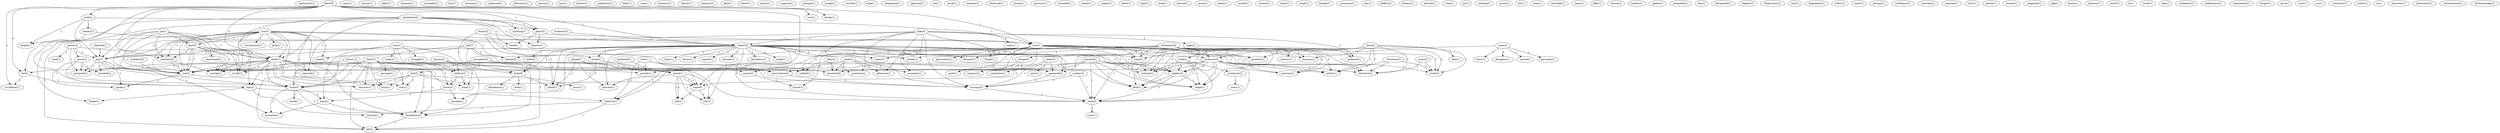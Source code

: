 digraph G {
  dartmouth [ label="dartmouth(1)" ];
  luke [ label="luke(4)" ];
  tomb [ label="tomb(24)" ];
  day [ label="day(7)" ];
  room [ label="room(1)" ];
  night [ label="night(2)" ];
  gathered [ label="gathered(1)" ];
  afternoon [ label="afternoon(1)" ];
  appeared [ label="appeared(4)" ];
  ascension [ label="ascension(1)" ];
  morning [ label="morning(2)" ];
  mountain [ label="mountain(1)" ];
  walked [ label="walked(1)" ];
  carry [ label="carry(1)" ];
  church [ label="church(1)" ];
  affair [ label="affair(1)" ];
  chimney [ label="chimney(2)" ];
  power [ label="power(2)" ];
  grave [ label="grave(2)" ];
  raise [ label="raise(1)" ];
  death [ label="death(7)" ];
  promised [ label="promised(1)" ];
  contradict [ label="contradict(1)" ];
  live [ label="live(1)" ];
  increase [ label="increase(1)" ];
  continued [ label="continued(1)" ];
  knew [ label="knew(9)" ];
  race [ label="race(1)" ];
  betray [ label="betray(1)" ];
  took [ label="took(2)" ];
  place [ label="place(3)" ];
  one [ label="one(2)" ];
  die [ label="die(3)" ];
  age [ label="age(2)" ];
  condemn [ label="condemn(2)" ];
  crucifixion [ label="crucifixion(1)" ];
  city [ label="city(3)" ];
  bitterness [ label="bitterness(1)" ];
  person [ label="person(1)" ];
  rose [ label="rose(1)" ];
  deliver [ label="deliver(1)" ];
  prediction [ label="prediction(1)" ];
  bility [ label="bility(1)" ];
  yale [ label="yale(1)" ];
  entrance [ label="entrance(1)" ];
  clause [ label="clause(1)" ];
  emmaus [ label="emmaus(1)" ];
  died [ label="died(1)" ];
  found [ label="found(2)" ];
  stone [ label="stone(3)" ];
  body [ label="body(9)" ];
  rolled [ label="rolled(1)" ];
  follow [ label="follow(1)" ];
  notice [ label="notice(1)" ];
  suppose [ label="suppose(1)" ];
  attempt [ label="attempt(1)" ];
  joseph [ label="joseph(1)" ];
  revealed [ label="revealed(1)" ];
  truth [ label="truth(5)" ];
  spoke [ label="spoke(1)" ];
  untruth [ label="untruth(1)" ];
  help [ label="help(1)" ];
  reported [ label="reported(1)" ];
  placed [ label="placed(1)" ];
  guard [ label="guard(1)" ];
  prevent [ label="prevent(1)" ];
  guard [ label="guard(1)" ];
  despairing [ label="despairing(1)" ];
  approval [ label="approval(1)" ];
  lie [ label="lie(2)" ];
  mock [ label="mock(1)" ];
  examine [ label="examine(1)" ];
  hitchcock [ label="hitchcock(1)" ];
  closed [ label="closed(1)" ];
  governor [ label="governor(1)" ];
  recorded [ label="recorded(1)" ];
  tianity [ label="tianity(1)" ];
  experience [ label="experience(2)" ];
  reproval [ label="reproval(1)" ];
  anything [ label="anything(1)" ];
  loved [ label="loved(1)" ];
  dearest [ label="dearest(1)" ];
  forget [ label="forget(2)" ];
  go [ label="go(1)" ];
  chief [ label="chief(3)" ];
  crucify [ label="crucify(1)" ];
  rise [ label="rise(1)" ];
  scourge [ label="scourge(1)" ];
  rise [ label="rise(4)" ];
  makes [ label="makes(1)" ];
  letter [ label="letter(1)" ];
  slept [ label="slept(1)" ];
  week [ label="week(1)" ];
  showed [ label="showed(1)" ];
  quote [ label="quote(1)" ];
  evidence [ label="evidence(2)" ];
  reality [ label="reality(1)" ];
  rushed [ label="rushed(1)" ];
  testament [ label="testament(4)" ];
  answer [ label="answer(1)" ];
  scholar [ label="scholar(1)" ];
  comes [ label="comes(1)" ];
  escape [ label="escape(3)" ];
  became [ label="became(2)" ];
  tried [ label="tried(1)" ];
  sarcasm [ label="sarcasm(1)" ];
  question [ label="question(1)" ];
  time [ label="time(3)" ];
  professor [ label="professor(3)" ];
  seminary [ label="seminary(1)" ];
  criticism [ label="criticism(1)" ];
  explain [ label="explain(3)" ];
  author [ label="author(1)" ];
  course [ label="course(2)" ];
  record [ label="record(1)" ];
  field [ label="field(1)" ];
  adopt [ label="adopt(1)" ];
  literature [ label="literature(1)" ];
  went [ label="went(3)" ];
  wrote [ label="wrote(2)" ];
  counsel [ label="counsel(1)" ];
  deny [ label="deny(1)" ];
  histor [ label="histor(1)" ];
  stole [ label="stole(2)" ];
  regard [ label="regard(1)" ];
  become [ label="become(1)" ];
  literalness [ label="literalness(1)" ];
  made [ label="made(1)" ];
  came [ label="came(6)" ];
  mistake [ label="mistake(1)" ];
  reject [ label="reject(1)" ];
  swept [ label="swept(1)" ];
  ionship [ label="ionship(1)" ];
  princeton [ label="princeton(1)" ];
  edu [ label="edu(1)" ];
  son [ label="son(4)" ];
  point [ label="point(1)" ];
  cornerstone [ label="cornerstone(1)" ];
  claimed [ label="claimed(2)" ];
  none [ label="none(2)" ];
  foundation [ label="foundation(2)" ];
  life [ label="life(5)" ];
  history [ label="history(2)" ];
  believe [ label="believe(3)" ];
  steal [ label="steal(1)" ];
  heffern [ label="heffern(1)" ];
  trickery [ label="trickery(1)" ];
  edward [ label="edward(1)" ];
  seals [ label="seals(1)" ];
  responsi [ label="responsi(1)" ];
  myth [ label="myth(1)" ];
  fact [ label="fact(5)" ];
  conclusion [ label="conclusion(1)" ];
  money [ label="money(2)" ];
  taught [ label="taught(1)" ];
  joy [ label="joy(1)" ];
  nothing [ label="nothing(1)" ];
  won [ label="won(1)" ];
  today [ label="today(2)" ];
  brought [ label="brought(1)" ];
  hope [ label="hope(2)" ];
  humanity [ label="humanity(1)" ];
  grant [ label="grant(1)" ];
  sunday [ label="sunday(2)" ];
  yfn [ label="yfn(1)" ];
  man [ label="man(1)" ];
  certitude [ label="certitude(1)" ];
  name [ label="name(1)" ];
  tell [ label="tell(2)" ];
  testimony [ label="testimony(2)" ];
  offer [ label="offer(1)" ];
  come [ label="come(2)" ];
  secure [ label="secure(1)" ];
  persuade [ label="persuade(1)" ];
  leave [ label="leave(1)" ];
  disappear [ label="disappear(1)" ];
  know [ label="know(3)" ];
  questioned [ label="questioned(1)" ];
  reason [ label="reason(2)" ];
  claus [ label="claus(2)" ];
  didn [ label="didn(1)" ];
  mather [ label="mather(1)" ];
  turns [ label="turns(1)" ];
  tion [ label="tion(1)" ];
  resurrec [ label="resurrec(1)" ];
  preach [ label="preach(1)" ];
  resurrection [ label="resurrection(3)" ];
  court [ label="court(1)" ];
  galilee [ label="galilee(1)" ];
  fraud [ label="fraud(1)" ];
  persecution [ label="persecution(1)" ];
  arimathea [ label="arimathea(1)" ];
  fate [ label="fate(1)" ];
  designated [ label="designated(1)" ];
  hopkins [ label="hopkins(1)" ];
  forgiveness [ label="forgiveness(1)" ];
  way [ label="way(1)" ];
  magdalene [ label="magdalene(1)" ];
  peter [ label="peter(3)" ];
  miss [ label="miss(1)" ];
  wilbur [ label="wilbur(1)" ];
  earth [ label="earth(1)" ];
  kirsopp [ label="kirsopp(1)" ];
  sordidness [ label="sordidness(1)" ];
  saturday [ label="saturday(1)" ];
  maintain [ label="maintain(1)" ];
  abundance [ label="abundance(1)" ];
  cloth [ label="cloth(1)" ];
  predicted [ label="predicted(1)" ];
  chris [ label="chris(1)" ];
  lord [ label="lord(1)" ];
  believed [ label="believed(1)" ];
  president [ label="president(6)" ];
  harvard [ label="harvard(2)" ];
  jewish [ label="jewish(1)" ];
  miracle [ label="miracle(1)" ];
  god [ label="god(7)" ];
  minute [ label="minute(1)" ];
  mark [ label="mark(3)" ];
  magazine [ label="magazine(1)" ];
  take [ label="take(1)" ];
  family [ label="family(1)" ];
  judaism [ label="judaism(1)" ];
  smith [ label="smith(1)" ];
  story [ label="story(1)" ];
  dr [ label="dr(1)" ];
  result [ label="result(1)" ];
  christ [ label="christ(7)" ];
  message [ label="message(1)" ];
  lake [ label="lake(1)" ];
  sanhedrin [ label="sanhedrin(1)" ];
  shallowness [ label="shallowness(1)" ];
  explanation [ label="explanation(1)" ];
  world [ label="world(1)" ];
  christmas [ label="christmas(2)" ];
  dwight [ label="dwight(1)" ];
  gave [ label="gave(1)" ];
  trust [ label="trust(1)" ];
  ysu [ label="ysu(1)" ];
  university [ label="university(1)" ];
  watch [ label="watch(1)" ];
  santa [ label="santa(2)" ];
  xx [ label="xx(1)" ];
  jerusalem [ label="jerusalem(4)" ];
  character [ label="character(1)" ];
  jesus [ label="jesus(13)" ];
  john [ label="john(1)" ];
  see [ label="see(1)" ];
  illustration [ label="illustration(1)" ];
  astonishment [ label="astonishment(1)" ];
  matthew [ label="matthew(4)" ];
  john [ label="john(4)" ];
  foreknowledge [ label="foreknowledge(1)" ];
  luke -> tomb [ label="1" ];
  luke -> day [ label="1" ];
  luke -> room [ label="2" ];
  luke -> night [ label="2" ];
  luke -> gathered [ label="2" ];
  luke -> afternoon [ label="2" ];
  luke -> appeared [ label="3" ];
  luke -> ascension [ label="1" ];
  luke -> morning [ label="1" ];
  luke -> mountain [ label="1" ];
  luke -> walked [ label="2" ];
  power -> grave [ label="1" ];
  power -> raise [ label="1" ];
  power -> day [ label="1" ];
  power -> death [ label="1" ];
  power -> promised [ label="1" ];
  knew -> race [ label="1" ];
  knew -> betray [ label="1" ];
  knew -> tomb [ label="1" ];
  knew -> took [ label="1" ];
  knew -> place [ label="1" ];
  knew -> death [ label="2" ];
  knew -> one [ label="1" ];
  knew -> die [ label="3" ];
  knew -> age [ label="1" ];
  knew -> condemn [ label="1" ];
  knew -> crucifixion [ label="1" ];
  knew -> city [ label="1" ];
  found -> tomb [ label="1" ];
  found -> stone [ label="1" ];
  found -> body [ label="1" ];
  found -> rolled [ label="1" ];
  grave -> promised [ label="1" ];
  grave -> revealed [ label="1" ];
  grave -> truth [ label="1" ];
  grave -> spoke [ label="1" ];
  reported -> day [ label="1" ];
  placed -> guard [ label="1" ];
  placed -> prevent [ label="1" ];
  placed -> guard [ label="1" ];
  placed -> rolled [ label="1" ];
  experience -> place [ label="1" ];
  experience -> death [ label="1" ];
  experience -> one [ label="1" ];
  experience -> die [ label="1" ];
  experience -> age [ label="1" ];
  experience -> reproval [ label="1" ];
  experience -> anything [ label="1" ];
  experience -> loved [ label="1" ];
  experience -> dearest [ label="1" ];
  experience -> forget [ label="1" ];
  go -> day [ label="1" ];
  go -> chief [ label="1" ];
  go -> death [ label="1" ];
  go -> crucify [ label="1" ];
  go -> rise [ label="1" ];
  go -> condemn [ label="1" ];
  go -> scourge [ label="1" ];
  go -> rise [ label="1" ];
  evidence -> tomb [ label="1" ];
  testament -> answer [ label="2" ];
  testament -> scholar [ label="1" ];
  testament -> comes [ label="2" ];
  testament -> escape [ label="1" ];
  testament -> became [ label="2" ];
  testament -> tried [ label="1" ];
  testament -> sarcasm [ label="2" ];
  testament -> question [ label="2" ];
  testament -> time [ label="2" ];
  testament -> professor [ label="3" ];
  testament -> seminary [ label="2" ];
  testament -> criticism [ label="1" ];
  testament -> explain [ label="3" ];
  testament -> author [ label="2" ];
  testament -> course [ label="1" ];
  testament -> record [ label="1" ];
  testament -> field [ label="1" ];
  testament -> adopt [ label="1" ];
  testament -> literature [ label="2" ];
  testament -> went [ label="1" ];
  testament -> wrote [ label="2" ];
  tomb -> scholar [ label="2" ];
  tomb -> comes [ label="2" ];
  tomb -> deny [ label="1" ];
  tomb -> became [ label="2" ];
  tomb -> prevent [ label="1" ];
  tomb -> histor [ label="1" ];
  tomb -> day [ label="1" ];
  tomb -> sarcasm [ label="2" ];
  tomb -> stole [ label="1" ];
  tomb -> time [ label="2" ];
  tomb -> stone [ label="1" ];
  tomb -> regard [ label="1" ];
  tomb -> body [ label="5" ];
  tomb -> become [ label="1" ];
  tomb -> literalness [ label="1" ];
  tomb -> made [ label="2" ];
  tomb -> rolled [ label="1" ];
  tomb -> criticism [ label="2" ];
  tomb -> came [ label="3" ];
  tomb -> explain [ label="2" ];
  tomb -> mistake [ label="1" ];
  tomb -> field [ label="2" ];
  tomb -> adopt [ label="2" ];
  tomb -> morning [ label="1" ];
  tomb -> went [ label="2" ];
  son -> point [ label="1" ];
  son -> day [ label="1" ];
  son -> chief [ label="1" ];
  son -> death [ label="1" ];
  son -> one [ label="1" ];
  son -> cornerstone [ label="1" ];
  son -> claimed [ label="1" ];
  son -> crucify [ label="1" ];
  son -> none [ label="1" ];
  son -> rise [ label="1" ];
  son -> truth [ label="1" ];
  son -> condemn [ label="1" ];
  son -> scourge [ label="1" ];
  son -> rise [ label="1" ];
  son -> foundation [ label="1" ];
  son -> life [ label="1" ];
  history -> body [ label="1" ];
  history -> believe [ label="1" ];
  history -> steal [ label="1" ];
  escape -> responsi [ label="1" ];
  escape -> myth [ label="1" ];
  escape -> fact [ label="1" ];
  escape -> conclusion [ label="1" ];
  took -> place [ label="1" ];
  took -> day [ label="1" ];
  took -> money [ label="1" ];
  took -> taught [ label="1" ];
  place -> one [ label="1" ];
  place -> loved [ label="1" ];
  place -> dearest [ label="1" ];
  won -> today [ label="1" ];
  won -> brought [ label="1" ];
  won -> believe [ label="1" ];
  won -> hope [ label="1" ];
  won -> humanity [ label="1" ];
  won -> foundation [ label="1" ];
  sunday -> morning [ label="1" ];
  sunday -> went [ label="1" ];
  guard -> prevent [ label="1" ];
  guard -> came [ label="1" ];
  guard -> tell [ label="1" ];
  guard -> city [ label="1" ];
  tried -> testimony [ label="1" ];
  tried -> criticism [ label="1" ];
  tried -> explain [ label="1" ];
  tried -> field [ label="1" ];
  tried -> adopt [ label="1" ];
  tried -> went [ label="1" ];
  come -> secure [ label="1" ];
  come -> time [ label="1" ];
  come -> persuade [ label="1" ];
  come -> leave [ label="1" ];
  come -> disappear [ label="1" ];
  day -> promised [ label="1" ];
  day -> revealed [ label="1" ];
  day -> rise [ label="1" ];
  day -> truth [ label="1" ];
  day -> spoke [ label="1" ];
  day -> rise [ label="1" ];
  today -> believe [ label="1" ];
  today -> know [ label="1" ];
  chief -> death [ label="1" ];
  chief -> crucify [ label="1" ];
  chief -> rise [ label="1" ];
  chief -> condemn [ label="1" ];
  chief -> questioned [ label="1" ];
  chief -> scourge [ label="1" ];
  chief -> rise [ label="1" ];
  claus -> sarcasm [ label="1" ];
  claus -> question [ label="1" ];
  claus -> didn [ label="1" ];
  claus -> professor [ label="1" ];
  claus -> seminary [ label="1" ];
  claus -> explain [ label="1" ];
  claus -> author [ label="1" ];
  claus -> literature [ label="1" ];
  claus -> wrote [ label="1" ];
  death -> promised [ label="1" ];
  death -> die [ label="1" ];
  death -> age [ label="1" ];
  death -> reproval [ label="1" ];
  death -> crucify [ label="1" ];
  death -> turns [ label="1" ];
  death -> rise [ label="1" ];
  death -> truth [ label="1" ];
  death -> tion [ label="1" ];
  death -> resurrec [ label="1" ];
  death -> preach [ label="1" ];
  death -> scourge [ label="1" ];
  death -> resurrection [ label="1" ];
  death -> rise [ label="1" ];
  testimony -> court [ label="1" ];
  one -> question [ label="1" ];
  one -> responsi [ label="1" ];
  one -> time [ label="1" ];
  one -> professor [ label="1" ];
  one -> myth [ label="1" ];
  one -> claimed [ label="1" ];
  one -> seminary [ label="1" ];
  one -> explain [ label="1" ];
  one -> conclusion [ label="1" ];
  one -> author [ label="1" ];
  one -> fraud [ label="1" ];
  one -> persecution [ label="1" ];
  one -> literature [ label="1" ];
  one -> wrote [ label="1" ];
  stole -> body [ label="1" ];
  night -> gathered [ label="1" ];
  night -> appeared [ label="1" ];
  money -> taught [ label="1" ];
  money -> came [ label="1" ];
  peter -> came [ label="2" ];
  peter -> appeared [ label="1" ];
  peter -> miss [ label="1" ];
  peter -> morning [ label="1" ];
  professor -> seminary [ label="1" ];
  professor -> criticism [ label="1" ];
  professor -> explain [ label="2" ];
  professor -> author [ label="1" ];
  professor -> preach [ label="1" ];
  professor -> field [ label="1" ];
  professor -> resurrection [ label="1" ];
  professor -> adopt [ label="1" ];
  professor -> literature [ label="1" ];
  professor -> went [ label="1" ];
  professor -> wrote [ label="1" ];
  stone -> guard [ label="1" ];
  stone -> rolled [ label="2" ];
  body -> rolled [ label="1" ];
  body -> abundance [ label="1" ];
  body -> cloth [ label="1" ];
  predicted -> guard [ label="1" ];
  lord -> believed [ label="1" ];
  lord -> preach [ label="1" ];
  lord -> resurrection [ label="1" ];
  lord -> president [ label="1" ];
  guard -> came [ label="1" ];
  guard -> tell [ label="1" ];
  guard -> city [ label="1" ];
  harvard -> criticism [ label="1" ];
  harvard -> explain [ label="1" ];
  harvard -> believed [ label="1" ];
  harvard -> field [ label="1" ];
  harvard -> adopt [ label="1" ];
  harvard -> went [ label="1" ];
  harvard -> president [ label="1" ];
  die -> age [ label="1" ];
  die -> crucifixion [ label="1" ];
  age -> believed [ label="1" ];
  age -> miracle [ label="1" ];
  age -> forget [ label="1" ];
  believe -> know [ label="1" ];
  believe -> steal [ label="1" ];
  god -> claimed [ label="2" ];
  god -> none [ label="1" ];
  god -> truth [ label="1" ];
  god -> foundation [ label="1" ];
  god -> life [ label="1" ];
  mark -> afternoon [ label="1" ];
  mark -> appeared [ label="1" ];
  mark -> believed [ label="1" ];
  mark -> ascension [ label="1" ];
  mark -> mountain [ label="1" ];
  mark -> president [ label="1" ];
  mark -> walked [ label="1" ];
  fact -> turns [ label="1" ];
  fact -> came [ label="1" ];
  fact -> truth [ label="1" ];
  fact -> tion [ label="1" ];
  fact -> resurrec [ label="1" ];
  fact -> story [ label="1" ];
  know -> hope [ label="1" ];
  know -> mistake [ label="1" ];
  christ -> turns [ label="1" ];
  christ -> rise [ label="1" ];
  christ -> truth [ label="1" ];
  christ -> tion [ label="1" ];
  christ -> resurrec [ label="1" ];
  christ -> course [ label="1" ];
  christ -> morning [ label="1" ];
  christ -> went [ label="1" ];
  christ -> message [ label="1" ];
  christ -> rise [ label="1" ];
  christ -> foundation [ label="1" ];
  christ -> life [ label="1" ];
  rise -> truth [ label="1" ];
  rise -> spoke [ label="1" ];
  came -> tell [ label="1" ];
  came -> city [ label="2" ];
  explain -> field [ label="1" ];
  explain -> adopt [ label="1" ];
  explain -> went [ label="1" ];
  truth -> hope [ label="2" ];
  truth -> humanity [ label="2" ];
  truth -> world [ label="2" ];
  truth -> foundation [ label="2" ];
  hope -> humanity [ label="1" ];
  hope -> foundation [ label="1" ];
  christmas -> author [ label="1" ];
  christmas -> literature [ label="1" ];
  christmas -> wrote [ label="1" ];
  appeared -> morning [ label="1" ];
  believed -> miracle [ label="1" ];
  believed -> life [ label="1" ];
  condemn -> scourge [ label="1" ];
  condemn -> rise [ label="1" ];
  course -> record [ label="1" ];
  santa -> literature [ label="1" ];
  santa -> wrote [ label="1" ];
  jerusalem -> scourge [ label="1" ];
  jerusalem -> resurrection [ label="2" ];
  jerusalem -> walked [ label="1" ];
  jerusalem -> rise [ label="1" ];
  resurrection -> morning [ label="1" ];
  morning -> went [ label="1" ];
  jesus -> steal [ label="1" ];
  jesus -> rise [ label="1" ];
  jesus -> foundation [ label="1" ];
  jesus -> life [ label="1" ];
  john -> president [ label="1" ];
  went -> see [ label="1" ];
  matthew -> rise [ label="1" ];
  foundation -> life [ label="1" ];
}
